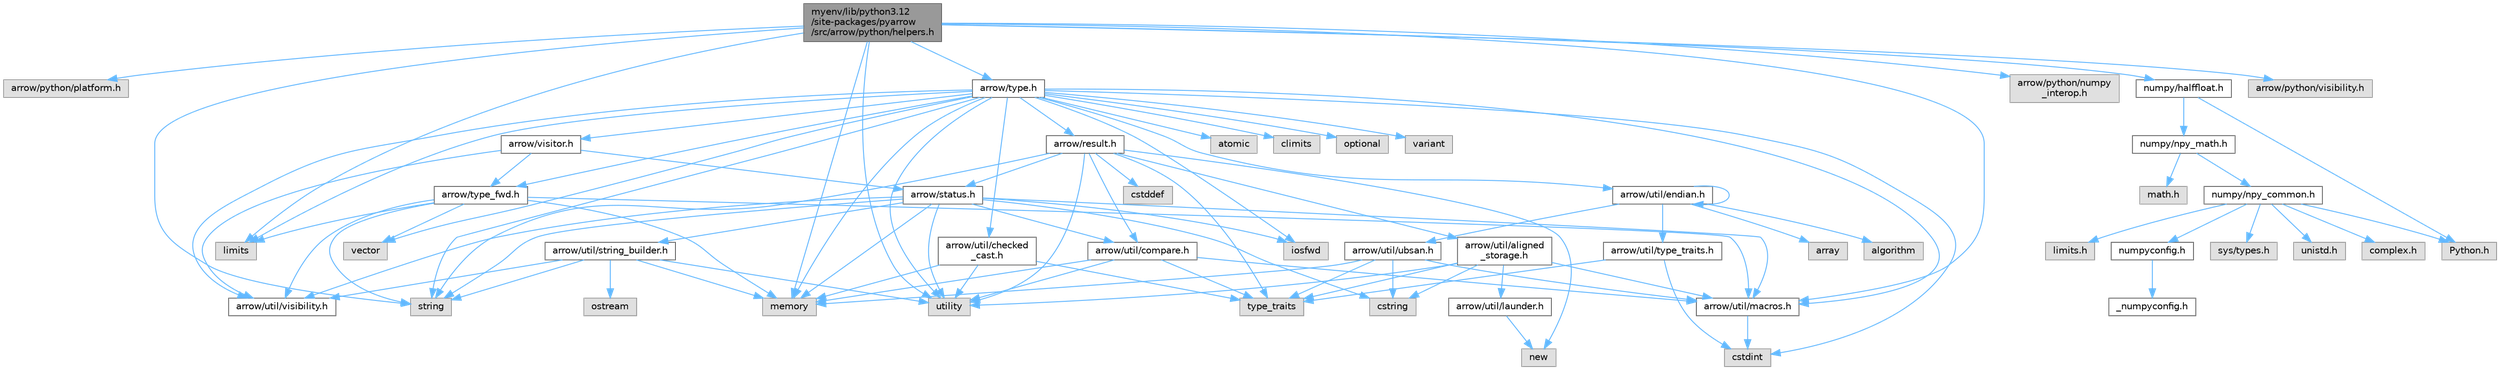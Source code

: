 digraph "myenv/lib/python3.12/site-packages/pyarrow/src/arrow/python/helpers.h"
{
 // LATEX_PDF_SIZE
  bgcolor="transparent";
  edge [fontname=Helvetica,fontsize=10,labelfontname=Helvetica,labelfontsize=10];
  node [fontname=Helvetica,fontsize=10,shape=box,height=0.2,width=0.4];
  Node1 [id="Node000001",label="myenv/lib/python3.12\l/site-packages/pyarrow\l/src/arrow/python/helpers.h",height=0.2,width=0.4,color="gray40", fillcolor="grey60", style="filled", fontcolor="black",tooltip=" "];
  Node1 -> Node2 [id="edge1_Node000001_Node000002",color="steelblue1",style="solid",tooltip=" "];
  Node2 [id="Node000002",label="arrow/python/platform.h",height=0.2,width=0.4,color="grey60", fillcolor="#E0E0E0", style="filled",tooltip=" "];
  Node1 -> Node3 [id="edge2_Node000001_Node000003",color="steelblue1",style="solid",tooltip=" "];
  Node3 [id="Node000003",label="limits",height=0.2,width=0.4,color="grey60", fillcolor="#E0E0E0", style="filled",tooltip=" "];
  Node1 -> Node4 [id="edge3_Node000001_Node000004",color="steelblue1",style="solid",tooltip=" "];
  Node4 [id="Node000004",label="memory",height=0.2,width=0.4,color="grey60", fillcolor="#E0E0E0", style="filled",tooltip=" "];
  Node1 -> Node5 [id="edge4_Node000001_Node000005",color="steelblue1",style="solid",tooltip=" "];
  Node5 [id="Node000005",label="string",height=0.2,width=0.4,color="grey60", fillcolor="#E0E0E0", style="filled",tooltip=" "];
  Node1 -> Node6 [id="edge5_Node000001_Node000006",color="steelblue1",style="solid",tooltip=" "];
  Node6 [id="Node000006",label="utility",height=0.2,width=0.4,color="grey60", fillcolor="#E0E0E0", style="filled",tooltip=" "];
  Node1 -> Node7 [id="edge6_Node000001_Node000007",color="steelblue1",style="solid",tooltip=" "];
  Node7 [id="Node000007",label="arrow/python/numpy\l_interop.h",height=0.2,width=0.4,color="grey60", fillcolor="#E0E0E0", style="filled",tooltip=" "];
  Node1 -> Node8 [id="edge7_Node000001_Node000008",color="steelblue1",style="solid",tooltip=" "];
  Node8 [id="Node000008",label="numpy/halffloat.h",height=0.2,width=0.4,color="grey40", fillcolor="white", style="filled",URL="$halffloat_8h.html",tooltip=" "];
  Node8 -> Node9 [id="edge8_Node000008_Node000009",color="steelblue1",style="solid",tooltip=" "];
  Node9 [id="Node000009",label="Python.h",height=0.2,width=0.4,color="grey60", fillcolor="#E0E0E0", style="filled",tooltip=" "];
  Node8 -> Node10 [id="edge9_Node000008_Node000010",color="steelblue1",style="solid",tooltip=" "];
  Node10 [id="Node000010",label="numpy/npy_math.h",height=0.2,width=0.4,color="grey40", fillcolor="white", style="filled",URL="$npy__math_8h.html",tooltip=" "];
  Node10 -> Node11 [id="edge10_Node000010_Node000011",color="steelblue1",style="solid",tooltip=" "];
  Node11 [id="Node000011",label="numpy/npy_common.h",height=0.2,width=0.4,color="grey40", fillcolor="white", style="filled",URL="$npy__common_8h.html",tooltip=" "];
  Node11 -> Node9 [id="edge11_Node000011_Node000009",color="steelblue1",style="solid",tooltip=" "];
  Node11 -> Node12 [id="edge12_Node000011_Node000012",color="steelblue1",style="solid",tooltip=" "];
  Node12 [id="Node000012",label="numpyconfig.h",height=0.2,width=0.4,color="grey40", fillcolor="white", style="filled",URL="$numpyconfig_8h.html",tooltip=" "];
  Node12 -> Node13 [id="edge13_Node000012_Node000013",color="steelblue1",style="solid",tooltip=" "];
  Node13 [id="Node000013",label="_numpyconfig.h",height=0.2,width=0.4,color="grey40", fillcolor="white", style="filled",URL="$__numpyconfig_8h.html",tooltip=" "];
  Node11 -> Node14 [id="edge14_Node000011_Node000014",color="steelblue1",style="solid",tooltip=" "];
  Node14 [id="Node000014",label="sys/types.h",height=0.2,width=0.4,color="grey60", fillcolor="#E0E0E0", style="filled",tooltip=" "];
  Node11 -> Node15 [id="edge15_Node000011_Node000015",color="steelblue1",style="solid",tooltip=" "];
  Node15 [id="Node000015",label="unistd.h",height=0.2,width=0.4,color="grey60", fillcolor="#E0E0E0", style="filled",tooltip=" "];
  Node11 -> Node16 [id="edge16_Node000011_Node000016",color="steelblue1",style="solid",tooltip=" "];
  Node16 [id="Node000016",label="complex.h",height=0.2,width=0.4,color="grey60", fillcolor="#E0E0E0", style="filled",tooltip=" "];
  Node11 -> Node17 [id="edge17_Node000011_Node000017",color="steelblue1",style="solid",tooltip=" "];
  Node17 [id="Node000017",label="limits.h",height=0.2,width=0.4,color="grey60", fillcolor="#E0E0E0", style="filled",tooltip=" "];
  Node10 -> Node18 [id="edge18_Node000010_Node000018",color="steelblue1",style="solid",tooltip=" "];
  Node18 [id="Node000018",label="math.h",height=0.2,width=0.4,color="grey60", fillcolor="#E0E0E0", style="filled",tooltip=" "];
  Node1 -> Node19 [id="edge19_Node000001_Node000019",color="steelblue1",style="solid",tooltip=" "];
  Node19 [id="Node000019",label="arrow/python/visibility.h",height=0.2,width=0.4,color="grey60", fillcolor="#E0E0E0", style="filled",tooltip=" "];
  Node1 -> Node20 [id="edge20_Node000001_Node000020",color="steelblue1",style="solid",tooltip=" "];
  Node20 [id="Node000020",label="arrow/type.h",height=0.2,width=0.4,color="grey40", fillcolor="white", style="filled",URL="$type_8h.html",tooltip=" "];
  Node20 -> Node21 [id="edge21_Node000020_Node000021",color="steelblue1",style="solid",tooltip=" "];
  Node21 [id="Node000021",label="atomic",height=0.2,width=0.4,color="grey60", fillcolor="#E0E0E0", style="filled",tooltip=" "];
  Node20 -> Node22 [id="edge22_Node000020_Node000022",color="steelblue1",style="solid",tooltip=" "];
  Node22 [id="Node000022",label="climits",height=0.2,width=0.4,color="grey60", fillcolor="#E0E0E0", style="filled",tooltip=" "];
  Node20 -> Node23 [id="edge23_Node000020_Node000023",color="steelblue1",style="solid",tooltip=" "];
  Node23 [id="Node000023",label="cstdint",height=0.2,width=0.4,color="grey60", fillcolor="#E0E0E0", style="filled",tooltip=" "];
  Node20 -> Node24 [id="edge24_Node000020_Node000024",color="steelblue1",style="solid",tooltip=" "];
  Node24 [id="Node000024",label="iosfwd",height=0.2,width=0.4,color="grey60", fillcolor="#E0E0E0", style="filled",tooltip=" "];
  Node20 -> Node3 [id="edge25_Node000020_Node000003",color="steelblue1",style="solid",tooltip=" "];
  Node20 -> Node4 [id="edge26_Node000020_Node000004",color="steelblue1",style="solid",tooltip=" "];
  Node20 -> Node25 [id="edge27_Node000020_Node000025",color="steelblue1",style="solid",tooltip=" "];
  Node25 [id="Node000025",label="optional",height=0.2,width=0.4,color="grey60", fillcolor="#E0E0E0", style="filled",tooltip=" "];
  Node20 -> Node5 [id="edge28_Node000020_Node000005",color="steelblue1",style="solid",tooltip=" "];
  Node20 -> Node6 [id="edge29_Node000020_Node000006",color="steelblue1",style="solid",tooltip=" "];
  Node20 -> Node26 [id="edge30_Node000020_Node000026",color="steelblue1",style="solid",tooltip=" "];
  Node26 [id="Node000026",label="variant",height=0.2,width=0.4,color="grey60", fillcolor="#E0E0E0", style="filled",tooltip=" "];
  Node20 -> Node27 [id="edge31_Node000020_Node000027",color="steelblue1",style="solid",tooltip=" "];
  Node27 [id="Node000027",label="vector",height=0.2,width=0.4,color="grey60", fillcolor="#E0E0E0", style="filled",tooltip=" "];
  Node20 -> Node28 [id="edge32_Node000020_Node000028",color="steelblue1",style="solid",tooltip=" "];
  Node28 [id="Node000028",label="arrow/result.h",height=0.2,width=0.4,color="grey40", fillcolor="white", style="filled",URL="$result_8h.html",tooltip=" "];
  Node28 -> Node29 [id="edge33_Node000028_Node000029",color="steelblue1",style="solid",tooltip=" "];
  Node29 [id="Node000029",label="cstddef",height=0.2,width=0.4,color="grey60", fillcolor="#E0E0E0", style="filled",tooltip=" "];
  Node28 -> Node30 [id="edge34_Node000028_Node000030",color="steelblue1",style="solid",tooltip=" "];
  Node30 [id="Node000030",label="new",height=0.2,width=0.4,color="grey60", fillcolor="#E0E0E0", style="filled",tooltip=" "];
  Node28 -> Node5 [id="edge35_Node000028_Node000005",color="steelblue1",style="solid",tooltip=" "];
  Node28 -> Node31 [id="edge36_Node000028_Node000031",color="steelblue1",style="solid",tooltip=" "];
  Node31 [id="Node000031",label="type_traits",height=0.2,width=0.4,color="grey60", fillcolor="#E0E0E0", style="filled",tooltip=" "];
  Node28 -> Node6 [id="edge37_Node000028_Node000006",color="steelblue1",style="solid",tooltip=" "];
  Node28 -> Node32 [id="edge38_Node000028_Node000032",color="steelblue1",style="solid",tooltip=" "];
  Node32 [id="Node000032",label="arrow/status.h",height=0.2,width=0.4,color="grey40", fillcolor="white", style="filled",URL="$status_8h.html",tooltip=" "];
  Node32 -> Node33 [id="edge39_Node000032_Node000033",color="steelblue1",style="solid",tooltip=" "];
  Node33 [id="Node000033",label="cstring",height=0.2,width=0.4,color="grey60", fillcolor="#E0E0E0", style="filled",tooltip=" "];
  Node32 -> Node24 [id="edge40_Node000032_Node000024",color="steelblue1",style="solid",tooltip=" "];
  Node32 -> Node4 [id="edge41_Node000032_Node000004",color="steelblue1",style="solid",tooltip=" "];
  Node32 -> Node5 [id="edge42_Node000032_Node000005",color="steelblue1",style="solid",tooltip=" "];
  Node32 -> Node6 [id="edge43_Node000032_Node000006",color="steelblue1",style="solid",tooltip=" "];
  Node32 -> Node34 [id="edge44_Node000032_Node000034",color="steelblue1",style="solid",tooltip=" "];
  Node34 [id="Node000034",label="arrow/util/compare.h",height=0.2,width=0.4,color="grey40", fillcolor="white", style="filled",URL="$util_2compare_8h.html",tooltip=" "];
  Node34 -> Node4 [id="edge45_Node000034_Node000004",color="steelblue1",style="solid",tooltip=" "];
  Node34 -> Node31 [id="edge46_Node000034_Node000031",color="steelblue1",style="solid",tooltip=" "];
  Node34 -> Node6 [id="edge47_Node000034_Node000006",color="steelblue1",style="solid",tooltip=" "];
  Node34 -> Node35 [id="edge48_Node000034_Node000035",color="steelblue1",style="solid",tooltip=" "];
  Node35 [id="Node000035",label="arrow/util/macros.h",height=0.2,width=0.4,color="grey40", fillcolor="white", style="filled",URL="$macros_8h.html",tooltip=" "];
  Node35 -> Node23 [id="edge49_Node000035_Node000023",color="steelblue1",style="solid",tooltip=" "];
  Node32 -> Node35 [id="edge50_Node000032_Node000035",color="steelblue1",style="solid",tooltip=" "];
  Node32 -> Node36 [id="edge51_Node000032_Node000036",color="steelblue1",style="solid",tooltip=" "];
  Node36 [id="Node000036",label="arrow/util/string_builder.h",height=0.2,width=0.4,color="grey40", fillcolor="white", style="filled",URL="$string__builder_8h.html",tooltip=" "];
  Node36 -> Node4 [id="edge52_Node000036_Node000004",color="steelblue1",style="solid",tooltip=" "];
  Node36 -> Node37 [id="edge53_Node000036_Node000037",color="steelblue1",style="solid",tooltip=" "];
  Node37 [id="Node000037",label="ostream",height=0.2,width=0.4,color="grey60", fillcolor="#E0E0E0", style="filled",tooltip=" "];
  Node36 -> Node5 [id="edge54_Node000036_Node000005",color="steelblue1",style="solid",tooltip=" "];
  Node36 -> Node6 [id="edge55_Node000036_Node000006",color="steelblue1",style="solid",tooltip=" "];
  Node36 -> Node38 [id="edge56_Node000036_Node000038",color="steelblue1",style="solid",tooltip=" "];
  Node38 [id="Node000038",label="arrow/util/visibility.h",height=0.2,width=0.4,color="grey40", fillcolor="white", style="filled",URL="$include_2arrow_2util_2visibility_8h.html",tooltip=" "];
  Node32 -> Node38 [id="edge57_Node000032_Node000038",color="steelblue1",style="solid",tooltip=" "];
  Node28 -> Node39 [id="edge58_Node000028_Node000039",color="steelblue1",style="solid",tooltip=" "];
  Node39 [id="Node000039",label="arrow/util/aligned\l_storage.h",height=0.2,width=0.4,color="grey40", fillcolor="white", style="filled",URL="$aligned__storage_8h.html",tooltip=" "];
  Node39 -> Node33 [id="edge59_Node000039_Node000033",color="steelblue1",style="solid",tooltip=" "];
  Node39 -> Node31 [id="edge60_Node000039_Node000031",color="steelblue1",style="solid",tooltip=" "];
  Node39 -> Node6 [id="edge61_Node000039_Node000006",color="steelblue1",style="solid",tooltip=" "];
  Node39 -> Node40 [id="edge62_Node000039_Node000040",color="steelblue1",style="solid",tooltip=" "];
  Node40 [id="Node000040",label="arrow/util/launder.h",height=0.2,width=0.4,color="grey40", fillcolor="white", style="filled",URL="$launder_8h.html",tooltip=" "];
  Node40 -> Node30 [id="edge63_Node000040_Node000030",color="steelblue1",style="solid",tooltip=" "];
  Node39 -> Node35 [id="edge64_Node000039_Node000035",color="steelblue1",style="solid",tooltip=" "];
  Node28 -> Node34 [id="edge65_Node000028_Node000034",color="steelblue1",style="solid",tooltip=" "];
  Node20 -> Node41 [id="edge66_Node000020_Node000041",color="steelblue1",style="solid",tooltip=" "];
  Node41 [id="Node000041",label="arrow/type_fwd.h",height=0.2,width=0.4,color="grey40", fillcolor="white", style="filled",URL="$arrow_2type__fwd_8h.html",tooltip=" "];
  Node41 -> Node3 [id="edge67_Node000041_Node000003",color="steelblue1",style="solid",tooltip=" "];
  Node41 -> Node4 [id="edge68_Node000041_Node000004",color="steelblue1",style="solid",tooltip=" "];
  Node41 -> Node5 [id="edge69_Node000041_Node000005",color="steelblue1",style="solid",tooltip=" "];
  Node41 -> Node27 [id="edge70_Node000041_Node000027",color="steelblue1",style="solid",tooltip=" "];
  Node41 -> Node35 [id="edge71_Node000041_Node000035",color="steelblue1",style="solid",tooltip=" "];
  Node41 -> Node38 [id="edge72_Node000041_Node000038",color="steelblue1",style="solid",tooltip=" "];
  Node20 -> Node42 [id="edge73_Node000020_Node000042",color="steelblue1",style="solid",tooltip=" "];
  Node42 [id="Node000042",label="arrow/util/checked\l_cast.h",height=0.2,width=0.4,color="grey40", fillcolor="white", style="filled",URL="$checked__cast_8h.html",tooltip=" "];
  Node42 -> Node4 [id="edge74_Node000042_Node000004",color="steelblue1",style="solid",tooltip=" "];
  Node42 -> Node31 [id="edge75_Node000042_Node000031",color="steelblue1",style="solid",tooltip=" "];
  Node42 -> Node6 [id="edge76_Node000042_Node000006",color="steelblue1",style="solid",tooltip=" "];
  Node20 -> Node43 [id="edge77_Node000020_Node000043",color="steelblue1",style="solid",tooltip=" "];
  Node43 [id="Node000043",label="arrow/util/endian.h",height=0.2,width=0.4,color="grey40", fillcolor="white", style="filled",URL="$endian_8h.html",tooltip=" "];
  Node43 -> Node43 [id="edge78_Node000043_Node000043",color="steelblue1",style="solid",tooltip=" "];
  Node43 -> Node44 [id="edge79_Node000043_Node000044",color="steelblue1",style="solid",tooltip=" "];
  Node44 [id="Node000044",label="algorithm",height=0.2,width=0.4,color="grey60", fillcolor="#E0E0E0", style="filled",tooltip=" "];
  Node43 -> Node45 [id="edge80_Node000043_Node000045",color="steelblue1",style="solid",tooltip=" "];
  Node45 [id="Node000045",label="array",height=0.2,width=0.4,color="grey60", fillcolor="#E0E0E0", style="filled",tooltip=" "];
  Node43 -> Node46 [id="edge81_Node000043_Node000046",color="steelblue1",style="solid",tooltip=" "];
  Node46 [id="Node000046",label="arrow/util/type_traits.h",height=0.2,width=0.4,color="grey40", fillcolor="white", style="filled",URL="$include_2arrow_2util_2type__traits_8h.html",tooltip=" "];
  Node46 -> Node23 [id="edge82_Node000046_Node000023",color="steelblue1",style="solid",tooltip=" "];
  Node46 -> Node31 [id="edge83_Node000046_Node000031",color="steelblue1",style="solid",tooltip=" "];
  Node43 -> Node47 [id="edge84_Node000043_Node000047",color="steelblue1",style="solid",tooltip=" "];
  Node47 [id="Node000047",label="arrow/util/ubsan.h",height=0.2,width=0.4,color="grey40", fillcolor="white", style="filled",URL="$ubsan_8h.html",tooltip=" "];
  Node47 -> Node33 [id="edge85_Node000047_Node000033",color="steelblue1",style="solid",tooltip=" "];
  Node47 -> Node4 [id="edge86_Node000047_Node000004",color="steelblue1",style="solid",tooltip=" "];
  Node47 -> Node31 [id="edge87_Node000047_Node000031",color="steelblue1",style="solid",tooltip=" "];
  Node47 -> Node35 [id="edge88_Node000047_Node000035",color="steelblue1",style="solid",tooltip=" "];
  Node20 -> Node35 [id="edge89_Node000020_Node000035",color="steelblue1",style="solid",tooltip=" "];
  Node20 -> Node38 [id="edge90_Node000020_Node000038",color="steelblue1",style="solid",tooltip=" "];
  Node20 -> Node48 [id="edge91_Node000020_Node000048",color="steelblue1",style="solid",tooltip=" "];
  Node48 [id="Node000048",label="arrow/visitor.h",height=0.2,width=0.4,color="grey40", fillcolor="white", style="filled",URL="$visitor_8h.html",tooltip=" "];
  Node48 -> Node32 [id="edge92_Node000048_Node000032",color="steelblue1",style="solid",tooltip=" "];
  Node48 -> Node41 [id="edge93_Node000048_Node000041",color="steelblue1",style="solid",tooltip=" "];
  Node48 -> Node38 [id="edge94_Node000048_Node000038",color="steelblue1",style="solid",tooltip=" "];
  Node1 -> Node35 [id="edge95_Node000001_Node000035",color="steelblue1",style="solid",tooltip=" "];
}
